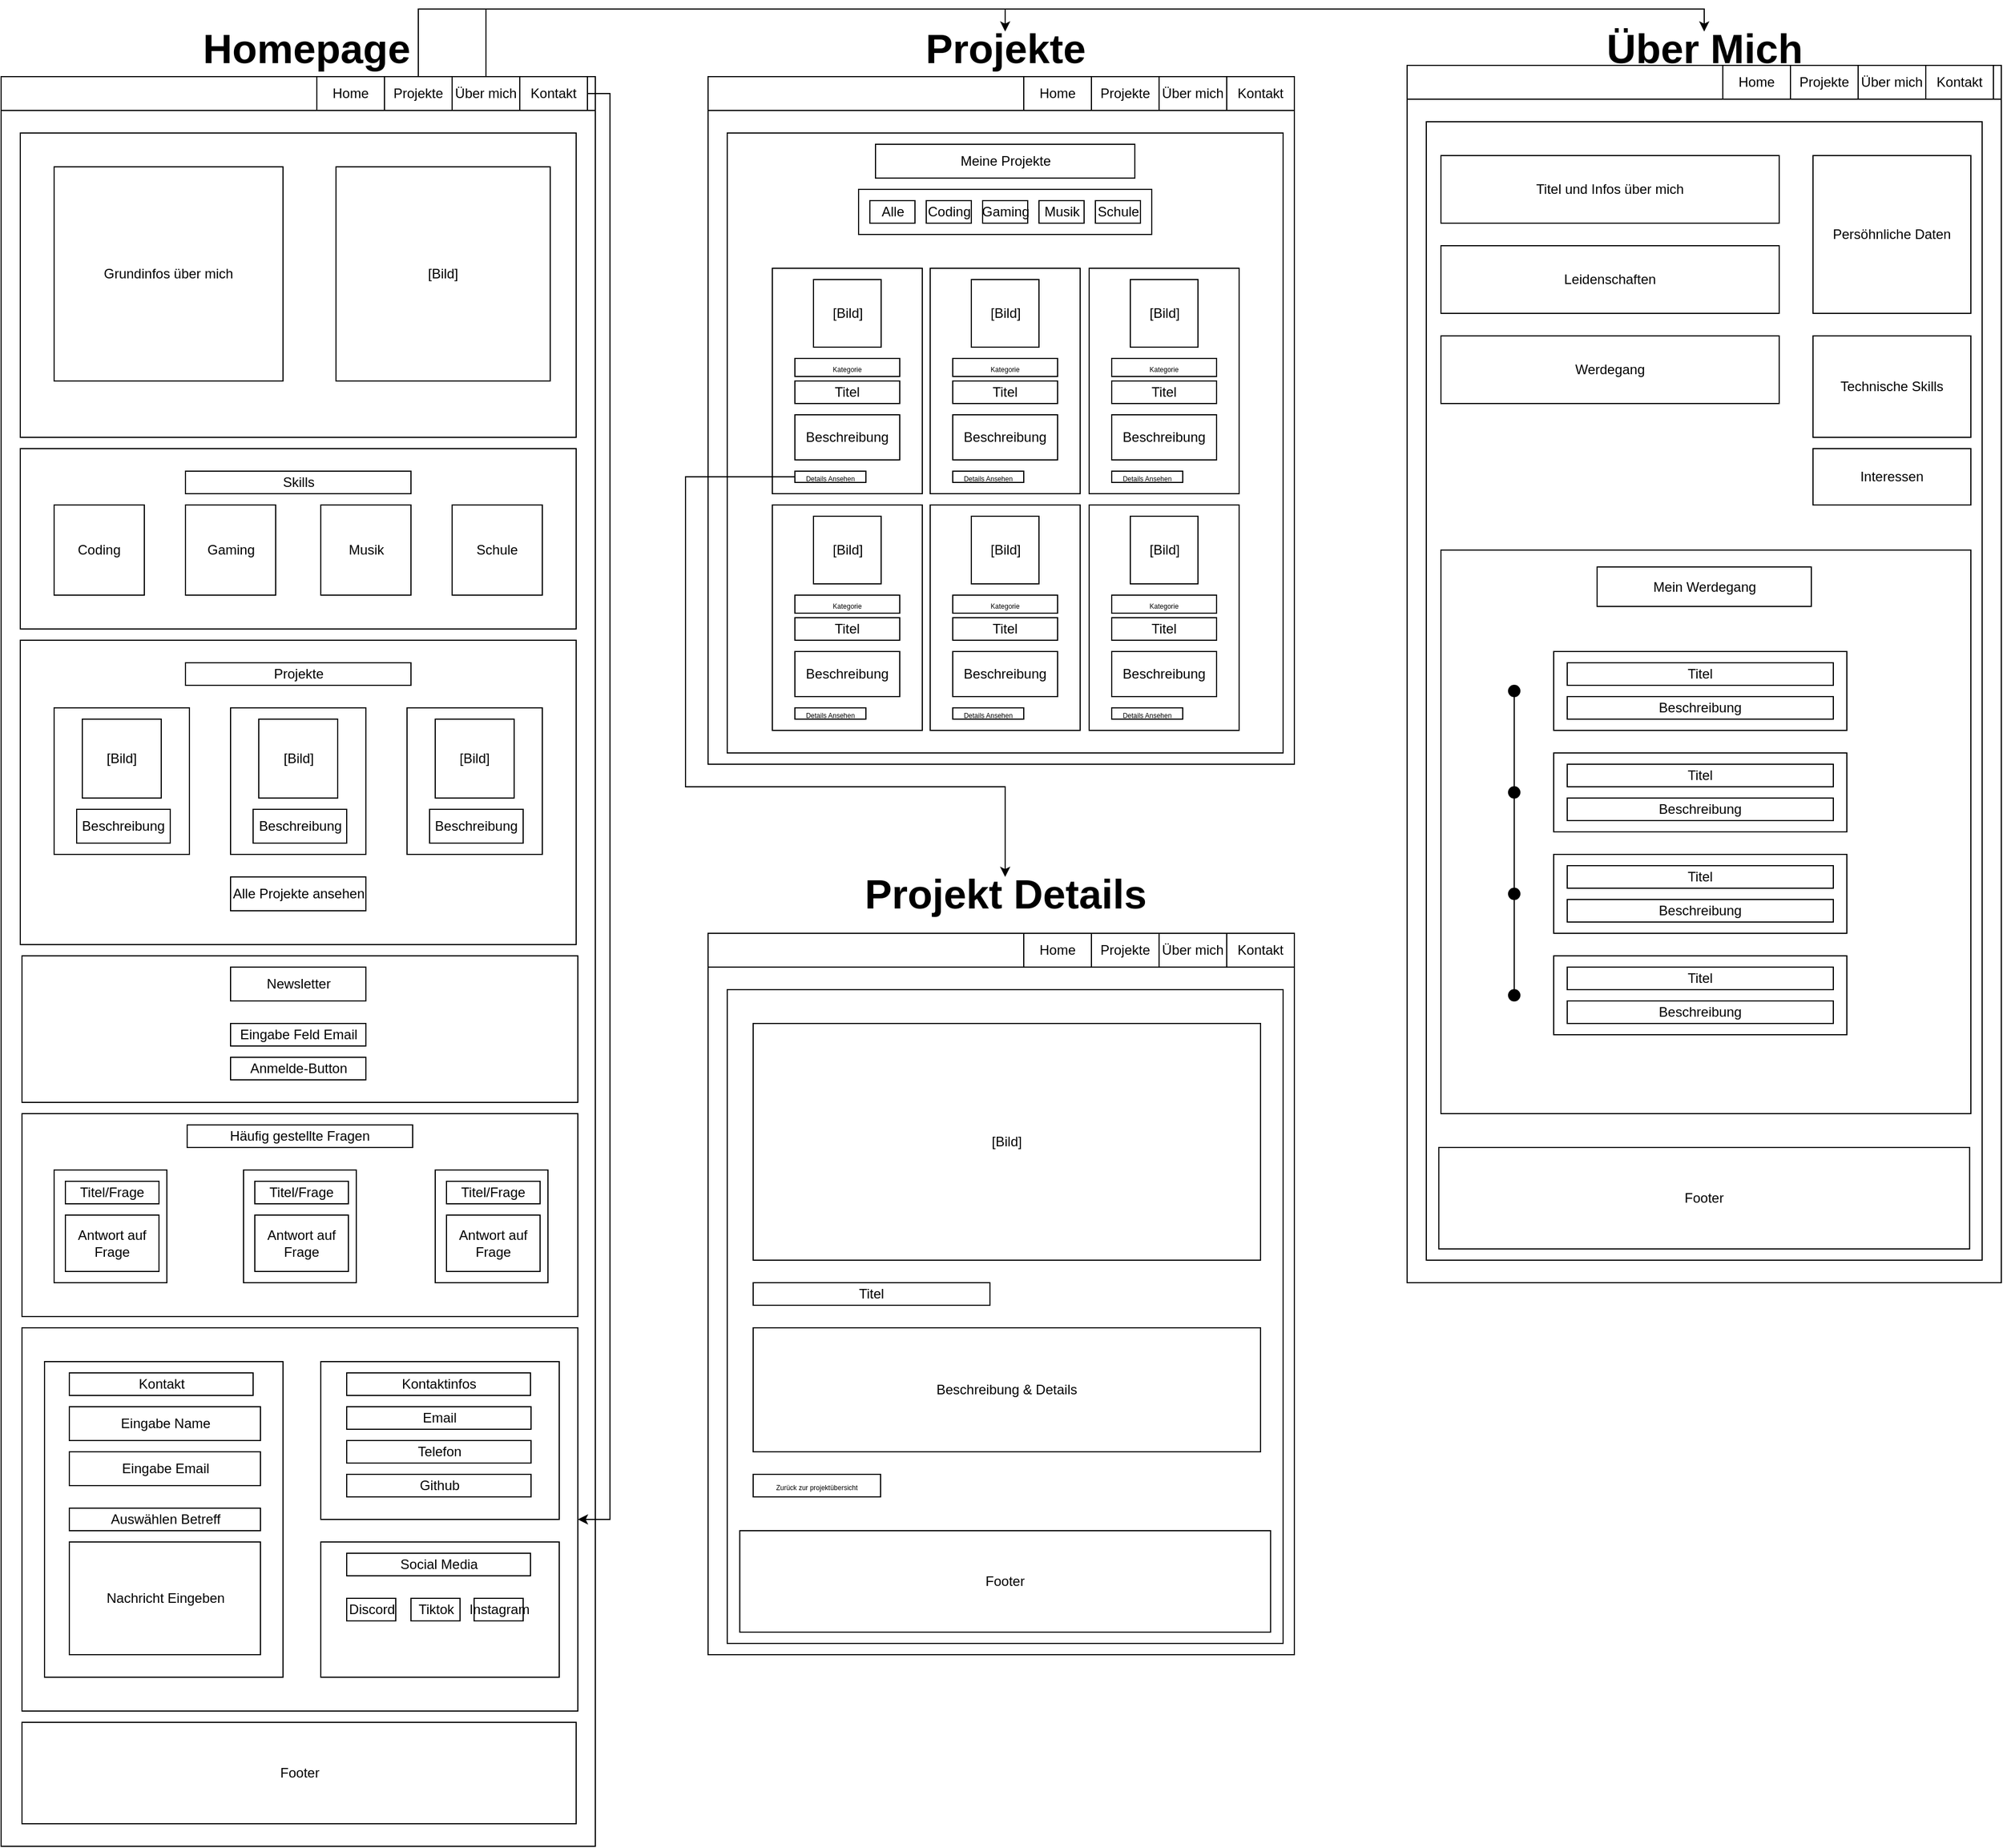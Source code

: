 <mxfile version="27.0.9">
  <diagram name="Seite-1" id="7ZGZH28CaKWqP7HjTRxJ">
    <mxGraphModel dx="4100" dy="1852" grid="1" gridSize="10" guides="1" tooltips="1" connect="1" arrows="1" fold="1" page="1" pageScale="1" pageWidth="827" pageHeight="1169" math="0" shadow="0">
      <root>
        <mxCell id="0" />
        <mxCell id="1" parent="0" />
        <mxCell id="gtbVg4Q-vgPY787Ot35W-4" value="" style="swimlane;whiteSpace=wrap;html=1;startSize=30;" vertex="1" parent="1">
          <mxGeometry x="143" y="90" width="527" height="1570" as="geometry" />
        </mxCell>
        <mxCell id="gtbVg4Q-vgPY787Ot35W-237" style="edgeStyle=orthogonalEdgeStyle;rounded=0;orthogonalLoop=1;jettySize=auto;html=1;exitX=1;exitY=0.5;exitDx=0;exitDy=0;entryX=1;entryY=0.5;entryDx=0;entryDy=0;" edge="1" parent="gtbVg4Q-vgPY787Ot35W-4" source="gtbVg4Q-vgPY787Ot35W-8" target="gtbVg4Q-vgPY787Ot35W-91">
          <mxGeometry relative="1" as="geometry" />
        </mxCell>
        <mxCell id="gtbVg4Q-vgPY787Ot35W-8" value="Kontakt" style="rounded=0;whiteSpace=wrap;html=1;" vertex="1" parent="gtbVg4Q-vgPY787Ot35W-4">
          <mxGeometry x="460" width="60" height="30" as="geometry" />
        </mxCell>
        <mxCell id="gtbVg4Q-vgPY787Ot35W-7" value="Über mich" style="rounded=0;whiteSpace=wrap;html=1;" vertex="1" parent="gtbVg4Q-vgPY787Ot35W-4">
          <mxGeometry x="400" width="60" height="30" as="geometry" />
        </mxCell>
        <mxCell id="gtbVg4Q-vgPY787Ot35W-6" value="Projekte" style="rounded=0;whiteSpace=wrap;html=1;" vertex="1" parent="gtbVg4Q-vgPY787Ot35W-4">
          <mxGeometry x="340" width="60" height="30" as="geometry" />
        </mxCell>
        <mxCell id="gtbVg4Q-vgPY787Ot35W-5" value="Home" style="rounded=0;whiteSpace=wrap;html=1;" vertex="1" parent="gtbVg4Q-vgPY787Ot35W-4">
          <mxGeometry x="280" width="60" height="30" as="geometry" />
        </mxCell>
        <mxCell id="gtbVg4Q-vgPY787Ot35W-10" value="" style="rounded=0;whiteSpace=wrap;html=1;" vertex="1" parent="gtbVg4Q-vgPY787Ot35W-4">
          <mxGeometry x="17" y="50" width="493" height="270" as="geometry" />
        </mxCell>
        <mxCell id="gtbVg4Q-vgPY787Ot35W-12" value="[Bild]" style="whiteSpace=wrap;html=1;aspect=fixed;" vertex="1" parent="gtbVg4Q-vgPY787Ot35W-4">
          <mxGeometry x="297" y="80" width="190" height="190" as="geometry" />
        </mxCell>
        <mxCell id="gtbVg4Q-vgPY787Ot35W-11" value="Grundinfos über mich" style="rounded=0;whiteSpace=wrap;html=1;" vertex="1" parent="gtbVg4Q-vgPY787Ot35W-4">
          <mxGeometry x="47" y="80" width="203" height="190" as="geometry" />
        </mxCell>
        <mxCell id="gtbVg4Q-vgPY787Ot35W-13" value="" style="rounded=0;whiteSpace=wrap;html=1;" vertex="1" parent="gtbVg4Q-vgPY787Ot35W-4">
          <mxGeometry x="17" y="330" width="493" height="160" as="geometry" />
        </mxCell>
        <mxCell id="gtbVg4Q-vgPY787Ot35W-14" value="Skills" style="rounded=0;whiteSpace=wrap;html=1;" vertex="1" parent="gtbVg4Q-vgPY787Ot35W-4">
          <mxGeometry x="163.5" y="350" width="200" height="20" as="geometry" />
        </mxCell>
        <mxCell id="gtbVg4Q-vgPY787Ot35W-15" value="Coding" style="whiteSpace=wrap;html=1;aspect=fixed;" vertex="1" parent="gtbVg4Q-vgPY787Ot35W-4">
          <mxGeometry x="47" y="380" width="80" height="80" as="geometry" />
        </mxCell>
        <mxCell id="gtbVg4Q-vgPY787Ot35W-16" value="Gaming" style="whiteSpace=wrap;html=1;aspect=fixed;" vertex="1" parent="gtbVg4Q-vgPY787Ot35W-4">
          <mxGeometry x="163.5" y="380" width="80" height="80" as="geometry" />
        </mxCell>
        <mxCell id="gtbVg4Q-vgPY787Ot35W-17" value="Musik" style="whiteSpace=wrap;html=1;aspect=fixed;" vertex="1" parent="gtbVg4Q-vgPY787Ot35W-4">
          <mxGeometry x="283.5" y="380" width="80" height="80" as="geometry" />
        </mxCell>
        <mxCell id="gtbVg4Q-vgPY787Ot35W-18" value="Schule" style="whiteSpace=wrap;html=1;aspect=fixed;" vertex="1" parent="gtbVg4Q-vgPY787Ot35W-4">
          <mxGeometry x="400" y="380" width="80" height="80" as="geometry" />
        </mxCell>
        <mxCell id="gtbVg4Q-vgPY787Ot35W-19" value="" style="rounded=0;whiteSpace=wrap;html=1;" vertex="1" parent="gtbVg4Q-vgPY787Ot35W-4">
          <mxGeometry x="17" y="500" width="493" height="270" as="geometry" />
        </mxCell>
        <mxCell id="gtbVg4Q-vgPY787Ot35W-21" value="Projekte" style="rounded=0;whiteSpace=wrap;html=1;" vertex="1" parent="gtbVg4Q-vgPY787Ot35W-4">
          <mxGeometry x="163.5" y="520" width="200" height="20" as="geometry" />
        </mxCell>
        <mxCell id="gtbVg4Q-vgPY787Ot35W-24" value="" style="rounded=0;whiteSpace=wrap;html=1;" vertex="1" parent="gtbVg4Q-vgPY787Ot35W-4">
          <mxGeometry x="47" y="560" width="120" height="130" as="geometry" />
        </mxCell>
        <mxCell id="gtbVg4Q-vgPY787Ot35W-27" value="[Bild]" style="whiteSpace=wrap;html=1;aspect=fixed;" vertex="1" parent="gtbVg4Q-vgPY787Ot35W-4">
          <mxGeometry x="72" y="570" width="70" height="70" as="geometry" />
        </mxCell>
        <mxCell id="gtbVg4Q-vgPY787Ot35W-28" value="Beschreibung" style="rounded=0;whiteSpace=wrap;html=1;" vertex="1" parent="gtbVg4Q-vgPY787Ot35W-4">
          <mxGeometry x="67" y="650" width="83" height="30" as="geometry" />
        </mxCell>
        <mxCell id="gtbVg4Q-vgPY787Ot35W-29" value="" style="rounded=0;whiteSpace=wrap;html=1;" vertex="1" parent="gtbVg4Q-vgPY787Ot35W-4">
          <mxGeometry x="203.5" y="560" width="120" height="130" as="geometry" />
        </mxCell>
        <mxCell id="gtbVg4Q-vgPY787Ot35W-30" value="[Bild]" style="whiteSpace=wrap;html=1;aspect=fixed;" vertex="1" parent="gtbVg4Q-vgPY787Ot35W-4">
          <mxGeometry x="228.5" y="570" width="70" height="70" as="geometry" />
        </mxCell>
        <mxCell id="gtbVg4Q-vgPY787Ot35W-31" value="Beschreibung" style="rounded=0;whiteSpace=wrap;html=1;" vertex="1" parent="gtbVg4Q-vgPY787Ot35W-4">
          <mxGeometry x="223.5" y="650" width="83" height="30" as="geometry" />
        </mxCell>
        <mxCell id="gtbVg4Q-vgPY787Ot35W-32" value="" style="rounded=0;whiteSpace=wrap;html=1;" vertex="1" parent="gtbVg4Q-vgPY787Ot35W-4">
          <mxGeometry x="360" y="560" width="120" height="130" as="geometry" />
        </mxCell>
        <mxCell id="gtbVg4Q-vgPY787Ot35W-33" value="[Bild]" style="whiteSpace=wrap;html=1;aspect=fixed;" vertex="1" parent="gtbVg4Q-vgPY787Ot35W-4">
          <mxGeometry x="385" y="570" width="70" height="70" as="geometry" />
        </mxCell>
        <mxCell id="gtbVg4Q-vgPY787Ot35W-34" value="Beschreibung" style="rounded=0;whiteSpace=wrap;html=1;" vertex="1" parent="gtbVg4Q-vgPY787Ot35W-4">
          <mxGeometry x="380" y="650" width="83" height="30" as="geometry" />
        </mxCell>
        <mxCell id="gtbVg4Q-vgPY787Ot35W-36" value="Alle Projekte ansehen" style="rounded=0;whiteSpace=wrap;html=1;" vertex="1" parent="gtbVg4Q-vgPY787Ot35W-4">
          <mxGeometry x="203.5" y="710" width="120" height="30" as="geometry" />
        </mxCell>
        <mxCell id="gtbVg4Q-vgPY787Ot35W-37" value="" style="rounded=0;whiteSpace=wrap;html=1;" vertex="1" parent="gtbVg4Q-vgPY787Ot35W-4">
          <mxGeometry x="18.5" y="780" width="493" height="130" as="geometry" />
        </mxCell>
        <mxCell id="gtbVg4Q-vgPY787Ot35W-38" value="Newsletter" style="rounded=0;whiteSpace=wrap;html=1;" vertex="1" parent="gtbVg4Q-vgPY787Ot35W-4">
          <mxGeometry x="203.5" y="790" width="120" height="30" as="geometry" />
        </mxCell>
        <mxCell id="gtbVg4Q-vgPY787Ot35W-39" value="Eingabe Feld Email" style="rounded=0;whiteSpace=wrap;html=1;" vertex="1" parent="gtbVg4Q-vgPY787Ot35W-4">
          <mxGeometry x="203.5" y="840" width="120" height="20" as="geometry" />
        </mxCell>
        <mxCell id="gtbVg4Q-vgPY787Ot35W-40" value="Anmelde-Button" style="rounded=0;whiteSpace=wrap;html=1;" vertex="1" parent="gtbVg4Q-vgPY787Ot35W-4">
          <mxGeometry x="203.5" y="870" width="120" height="20" as="geometry" />
        </mxCell>
        <mxCell id="gtbVg4Q-vgPY787Ot35W-41" value="" style="rounded=0;whiteSpace=wrap;html=1;" vertex="1" parent="gtbVg4Q-vgPY787Ot35W-4">
          <mxGeometry x="18.5" y="920" width="493" height="180" as="geometry" />
        </mxCell>
        <mxCell id="gtbVg4Q-vgPY787Ot35W-42" value="Häufig gestellte Fragen" style="rounded=0;whiteSpace=wrap;html=1;" vertex="1" parent="gtbVg4Q-vgPY787Ot35W-4">
          <mxGeometry x="165" y="930" width="200" height="20" as="geometry" />
        </mxCell>
        <mxCell id="gtbVg4Q-vgPY787Ot35W-43" value="" style="whiteSpace=wrap;html=1;aspect=fixed;" vertex="1" parent="gtbVg4Q-vgPY787Ot35W-4">
          <mxGeometry x="47" y="970" width="100" height="100" as="geometry" />
        </mxCell>
        <mxCell id="gtbVg4Q-vgPY787Ot35W-79" value="Titel/Frage" style="rounded=0;whiteSpace=wrap;html=1;" vertex="1" parent="gtbVg4Q-vgPY787Ot35W-4">
          <mxGeometry x="57" y="980" width="83" height="20" as="geometry" />
        </mxCell>
        <mxCell id="gtbVg4Q-vgPY787Ot35W-80" value="Antwort auf Frage" style="rounded=0;whiteSpace=wrap;html=1;" vertex="1" parent="gtbVg4Q-vgPY787Ot35W-4">
          <mxGeometry x="57" y="1010" width="83" height="50" as="geometry" />
        </mxCell>
        <mxCell id="gtbVg4Q-vgPY787Ot35W-81" value="" style="whiteSpace=wrap;html=1;aspect=fixed;" vertex="1" parent="gtbVg4Q-vgPY787Ot35W-4">
          <mxGeometry x="215" y="970" width="100" height="100" as="geometry" />
        </mxCell>
        <mxCell id="gtbVg4Q-vgPY787Ot35W-82" value="Titel/Frage" style="rounded=0;whiteSpace=wrap;html=1;" vertex="1" parent="gtbVg4Q-vgPY787Ot35W-4">
          <mxGeometry x="225" y="980" width="83" height="20" as="geometry" />
        </mxCell>
        <mxCell id="gtbVg4Q-vgPY787Ot35W-83" value="Antwort auf Frage" style="rounded=0;whiteSpace=wrap;html=1;" vertex="1" parent="gtbVg4Q-vgPY787Ot35W-4">
          <mxGeometry x="225" y="1010" width="83" height="50" as="geometry" />
        </mxCell>
        <mxCell id="gtbVg4Q-vgPY787Ot35W-87" value="" style="whiteSpace=wrap;html=1;aspect=fixed;" vertex="1" parent="gtbVg4Q-vgPY787Ot35W-4">
          <mxGeometry x="385" y="970" width="100" height="100" as="geometry" />
        </mxCell>
        <mxCell id="gtbVg4Q-vgPY787Ot35W-88" value="Titel/Frage" style="rounded=0;whiteSpace=wrap;html=1;" vertex="1" parent="gtbVg4Q-vgPY787Ot35W-4">
          <mxGeometry x="395" y="980" width="83" height="20" as="geometry" />
        </mxCell>
        <mxCell id="gtbVg4Q-vgPY787Ot35W-89" value="Antwort auf Frage" style="rounded=0;whiteSpace=wrap;html=1;" vertex="1" parent="gtbVg4Q-vgPY787Ot35W-4">
          <mxGeometry x="395" y="1010" width="83" height="50" as="geometry" />
        </mxCell>
        <mxCell id="gtbVg4Q-vgPY787Ot35W-91" value="" style="rounded=0;whiteSpace=wrap;html=1;" vertex="1" parent="gtbVg4Q-vgPY787Ot35W-4">
          <mxGeometry x="18.5" y="1110" width="493" height="340" as="geometry" />
        </mxCell>
        <mxCell id="gtbVg4Q-vgPY787Ot35W-93" value="&lt;span style=&quot;color: rgba(0, 0, 0, 0); font-family: monospace; font-size: 0px; text-align: start; text-wrap-mode: nowrap;&quot;&gt;%3CmxGraphModel%3E%3Croot%3E%3CmxCell%20id%3D%220%22%2F%3E%3CmxCell%20id%3D%221%22%20parent%3D%220%22%2F%3E%3CmxCell%20id%3D%222%22%20value%3D%22%22%20style%3D%22rounded%3D0%3BwhiteSpace%3Dwrap%3Bhtml%3D1%3B%22%20vertex%3D%221%22%20parent%3D%221%22%3E%3CmxGeometry%20x%3D%22161.5%22%20y%3D%221010%22%20width%3D%22493%22%20height%3D%22180%22%20as%3D%22geometry%22%2F%3E%3C%2FmxCell%3E%3C%2Froot%3E%3C%2FmxGraphModel%3E&lt;/span&gt;&lt;span style=&quot;color: rgba(0, 0, 0, 0); font-family: monospace; font-size: 0px; text-align: start; text-wrap-mode: nowrap;&quot;&gt;%3CmxGraphModel%3E%3Croot%3E%3CmxCell%20id%3D%220%22%2F%3E%3CmxCell%20id%3D%221%22%20parent%3D%220%22%2F%3E%3CmxCell%20id%3D%222%22%20value%3D%22%22%20style%3D%22rounded%3D0%3BwhiteSpace%3Dwrap%3Bhtml%3D1%3B%22%20vertex%3D%221%22%20parent%3D%221%22%3E%3CmxGeometry%20x%3D%22161.5%22%20y%3D%221010%22%20width%3D%22493%22%20height%3D%22180%22%20as%3D%22geometry%22%2F%3E%3C%2FmxCell%3E%3C%2Froot%3E%3C%2FmxGraphModel%3E&lt;/span&gt;" style="rounded=0;whiteSpace=wrap;html=1;" vertex="1" parent="gtbVg4Q-vgPY787Ot35W-4">
          <mxGeometry x="38.5" y="1140" width="211.5" height="280" as="geometry" />
        </mxCell>
        <mxCell id="gtbVg4Q-vgPY787Ot35W-95" value="&lt;span style=&quot;text-wrap-mode: nowrap; color: rgba(0, 0, 0, 0); font-family: monospace; font-size: 0px; text-align: start;&quot;&gt;%3CmxGraphModel%3E%3Croot%3E%3CmxCell%20id%3D%220%22%2F%3E%3CmxCell%20id%3D%221%22%20parent%3D%220%22%2F%3E%3CmxCell%20id%3D%222%22%20value%3D%22%22%20style%3D%22rounded%3D0%3BwhiteSpace%3Dwrap%3Bhtml%3D1%3B%22%20vertex%3D%221%22%20parent%3D%221%22%3E%3CmxGeometry%20x%3D%22161.5%22%20y%3D%221010%22%20width%3D%22493%22%20height%3D%22180%22%20as%3D%22geometry%22%2F%3E%3C%2FmxCell%3E%3C%2Froot%3E%3C%2FmxGraphModel%3E&lt;/span&gt;&lt;span style=&quot;text-wrap-mode: nowrap; color: rgba(0, 0, 0, 0); font-family: monospace; font-size: 0px; text-align: start;&quot;&gt;%3CmxGraphModel%3E%3Croot%3E%3CmxCell%20id%3D%220%22%2F%3E%3CmxCell%20id%3D%221%22%20parent%3D%220%22%2F%3E%3CmxCell%20id%3D%222%22%20value%3D%22%22%20style%3D%22rounded%3D0%3BwhiteSpace%3Dwrap%3Bhtml%3D1%3B%22%20vertex%3D%221%22%20parent%3D%221%22%3E%3CmxGeometry%20x%3D%22161.5%22%20y%3D%221010%22%20width%3D%22493%22%20height%3D%22180%22%20as%3D%22geometry%22%2F%3E%3C%2FmxCell%3E%3C%2Froot%3E%3C%2FmxGraphModel%3E&lt;/span&gt;" style="rounded=0;whiteSpace=wrap;html=1;" vertex="1" parent="gtbVg4Q-vgPY787Ot35W-4">
          <mxGeometry x="283.5" y="1140" width="211.5" height="140" as="geometry" />
        </mxCell>
        <mxCell id="gtbVg4Q-vgPY787Ot35W-97" value="Kontakt" style="rounded=0;whiteSpace=wrap;html=1;" vertex="1" parent="gtbVg4Q-vgPY787Ot35W-4">
          <mxGeometry x="60.5" y="1150" width="163" height="20" as="geometry" />
        </mxCell>
        <mxCell id="gtbVg4Q-vgPY787Ot35W-98" value="Kontaktinfos" style="rounded=0;whiteSpace=wrap;html=1;" vertex="1" parent="gtbVg4Q-vgPY787Ot35W-4">
          <mxGeometry x="306.5" y="1150" width="163" height="20" as="geometry" />
        </mxCell>
        <mxCell id="gtbVg4Q-vgPY787Ot35W-99" value="&lt;span style=&quot;text-wrap-mode: nowrap; color: rgba(0, 0, 0, 0); font-family: monospace; font-size: 0px; text-align: start;&quot;&gt;%3CmxGraphModel%3E%3Croot%3E%3CmxCell%20id%3D%220%22%2F%3E%3CmxCell%20id%3D%221%22%20parent%3D%220%22%2F%3E%3CmxCell%20id%3D%222%22%20value%3D%22%22%20style%3D%22rounded%3D0%3BwhiteSpace%3Dwrap%3Bhtml%3D1%3B%22%20vertex%3D%221%22%20parent%3D%221%22%3E%3CmxGeometry%20x%3D%22161.5%22%20y%3D%221010%22%20width%3D%22493%22%20height%3D%22180%22%20as%3D%22geometry%22%2F%3E%3C%2FmxCell%3E%3C%2Froot%3E%3C%2FmxGraphModel%3E&lt;/span&gt;&lt;span style=&quot;text-wrap-mode: nowrap; color: rgba(0, 0, 0, 0); font-family: monospace; font-size: 0px; text-align: start;&quot;&gt;%3CmxGraphModel%3E%3Croot%3E%3CmxCell%20id%3D%220%22%2F%3E%3CmxCell%20id%3D%221%22%20parent%3D%220%22%2F%3E%3CmxCell%20id%3D%222%22%20value%3D%22%22%20style%3D%22rounded%3D0%3BwhiteSpace%3Dwrap%3Bhtml%3D1%3B%22%20vertex%3D%221%22%20parent%3D%221%22%3E%3CmxGeometry%20x%3D%22161.5%22%20y%3D%221010%22%20width%3D%22493%22%20height%3D%22180%22%20as%3D%22geometry%22%2F%3E%3C%2FmxCell%3E%3C%2Froot%3E%3C%2FmxGraphModel%3E&lt;/span&gt;" style="rounded=0;whiteSpace=wrap;html=1;" vertex="1" parent="gtbVg4Q-vgPY787Ot35W-4">
          <mxGeometry x="283.5" y="1300" width="211.5" height="120" as="geometry" />
        </mxCell>
        <mxCell id="gtbVg4Q-vgPY787Ot35W-100" value="Social Media" style="rounded=0;whiteSpace=wrap;html=1;" vertex="1" parent="gtbVg4Q-vgPY787Ot35W-4">
          <mxGeometry x="306.5" y="1310" width="163" height="20" as="geometry" />
        </mxCell>
        <mxCell id="gtbVg4Q-vgPY787Ot35W-101" value="Discord" style="rounded=0;whiteSpace=wrap;html=1;" vertex="1" parent="gtbVg4Q-vgPY787Ot35W-4">
          <mxGeometry x="306.5" y="1350" width="43.5" height="20" as="geometry" />
        </mxCell>
        <mxCell id="gtbVg4Q-vgPY787Ot35W-103" value="Tiktok" style="rounded=0;whiteSpace=wrap;html=1;" vertex="1" parent="gtbVg4Q-vgPY787Ot35W-4">
          <mxGeometry x="363.5" y="1350" width="43.5" height="20" as="geometry" />
        </mxCell>
        <mxCell id="gtbVg4Q-vgPY787Ot35W-105" value="Instagram" style="rounded=0;whiteSpace=wrap;html=1;" vertex="1" parent="gtbVg4Q-vgPY787Ot35W-4">
          <mxGeometry x="419.5" y="1350" width="43.5" height="20" as="geometry" />
        </mxCell>
        <mxCell id="gtbVg4Q-vgPY787Ot35W-106" value="Email" style="rounded=0;whiteSpace=wrap;html=1;" vertex="1" parent="gtbVg4Q-vgPY787Ot35W-4">
          <mxGeometry x="306.5" y="1180" width="163.5" height="20" as="geometry" />
        </mxCell>
        <mxCell id="gtbVg4Q-vgPY787Ot35W-107" value="Telefon" style="rounded=0;whiteSpace=wrap;html=1;" vertex="1" parent="gtbVg4Q-vgPY787Ot35W-4">
          <mxGeometry x="306.5" y="1210" width="163.5" height="20" as="geometry" />
        </mxCell>
        <mxCell id="gtbVg4Q-vgPY787Ot35W-108" value="Github" style="rounded=0;whiteSpace=wrap;html=1;" vertex="1" parent="gtbVg4Q-vgPY787Ot35W-4">
          <mxGeometry x="306.5" y="1240" width="163.5" height="20" as="geometry" />
        </mxCell>
        <mxCell id="gtbVg4Q-vgPY787Ot35W-110" value="Eingabe Name" style="rounded=0;whiteSpace=wrap;html=1;" vertex="1" parent="gtbVg4Q-vgPY787Ot35W-4">
          <mxGeometry x="60.5" y="1180" width="169.5" height="30" as="geometry" />
        </mxCell>
        <mxCell id="gtbVg4Q-vgPY787Ot35W-111" value="Eingabe Email" style="rounded=0;whiteSpace=wrap;html=1;" vertex="1" parent="gtbVg4Q-vgPY787Ot35W-4">
          <mxGeometry x="60.5" y="1220" width="169.5" height="30" as="geometry" />
        </mxCell>
        <mxCell id="gtbVg4Q-vgPY787Ot35W-112" value="Auswählen Betreff" style="rounded=0;whiteSpace=wrap;html=1;" vertex="1" parent="gtbVg4Q-vgPY787Ot35W-4">
          <mxGeometry x="60.5" y="1270" width="169.5" height="20" as="geometry" />
        </mxCell>
        <mxCell id="gtbVg4Q-vgPY787Ot35W-113" value="Nachricht Eingeben" style="rounded=0;whiteSpace=wrap;html=1;" vertex="1" parent="gtbVg4Q-vgPY787Ot35W-4">
          <mxGeometry x="60.5" y="1300" width="169.5" height="100" as="geometry" />
        </mxCell>
        <mxCell id="gtbVg4Q-vgPY787Ot35W-238" value="Footer" style="rounded=0;whiteSpace=wrap;html=1;" vertex="1" parent="gtbVg4Q-vgPY787Ot35W-4">
          <mxGeometry x="18.5" y="1460" width="491.5" height="90" as="geometry" />
        </mxCell>
        <mxCell id="gtbVg4Q-vgPY787Ot35W-114" value="" style="swimlane;whiteSpace=wrap;html=1;startSize=30;" vertex="1" parent="1">
          <mxGeometry x="770" y="90" width="520" height="610" as="geometry" />
        </mxCell>
        <mxCell id="gtbVg4Q-vgPY787Ot35W-115" value="Kontakt" style="rounded=0;whiteSpace=wrap;html=1;" vertex="1" parent="gtbVg4Q-vgPY787Ot35W-114">
          <mxGeometry x="460" width="60" height="30" as="geometry" />
        </mxCell>
        <mxCell id="gtbVg4Q-vgPY787Ot35W-116" value="Über mich" style="rounded=0;whiteSpace=wrap;html=1;" vertex="1" parent="gtbVg4Q-vgPY787Ot35W-114">
          <mxGeometry x="400" width="60" height="30" as="geometry" />
        </mxCell>
        <mxCell id="gtbVg4Q-vgPY787Ot35W-117" value="Projekte" style="rounded=0;whiteSpace=wrap;html=1;" vertex="1" parent="gtbVg4Q-vgPY787Ot35W-114">
          <mxGeometry x="340" width="60" height="30" as="geometry" />
        </mxCell>
        <mxCell id="gtbVg4Q-vgPY787Ot35W-118" value="Home" style="rounded=0;whiteSpace=wrap;html=1;" vertex="1" parent="gtbVg4Q-vgPY787Ot35W-114">
          <mxGeometry x="280" width="60" height="30" as="geometry" />
        </mxCell>
        <mxCell id="gtbVg4Q-vgPY787Ot35W-119" value="" style="rounded=0;whiteSpace=wrap;html=1;" vertex="1" parent="gtbVg4Q-vgPY787Ot35W-114">
          <mxGeometry x="17" y="50" width="493" height="550" as="geometry" />
        </mxCell>
        <mxCell id="gtbVg4Q-vgPY787Ot35W-239" value="" style="rounded=0;whiteSpace=wrap;html=1;" vertex="1" parent="gtbVg4Q-vgPY787Ot35W-114">
          <mxGeometry x="57" y="170" width="133" height="200" as="geometry" />
        </mxCell>
        <mxCell id="gtbVg4Q-vgPY787Ot35W-240" value="[Bild]" style="whiteSpace=wrap;html=1;aspect=fixed;" vertex="1" parent="gtbVg4Q-vgPY787Ot35W-114">
          <mxGeometry x="93.5" y="180" width="60" height="60" as="geometry" />
        </mxCell>
        <mxCell id="gtbVg4Q-vgPY787Ot35W-241" value="Beschreibung" style="rounded=0;whiteSpace=wrap;html=1;" vertex="1" parent="gtbVg4Q-vgPY787Ot35W-114">
          <mxGeometry x="77" y="300" width="93" height="40" as="geometry" />
        </mxCell>
        <mxCell id="gtbVg4Q-vgPY787Ot35W-242" value="Meine Projekte" style="rounded=0;whiteSpace=wrap;html=1;" vertex="1" parent="gtbVg4Q-vgPY787Ot35W-114">
          <mxGeometry x="148.5" y="60" width="230" height="30" as="geometry" />
        </mxCell>
        <mxCell id="gtbVg4Q-vgPY787Ot35W-243" value="" style="rounded=0;whiteSpace=wrap;html=1;" vertex="1" parent="gtbVg4Q-vgPY787Ot35W-114">
          <mxGeometry x="133.5" y="100" width="260" height="40" as="geometry" />
        </mxCell>
        <mxCell id="gtbVg4Q-vgPY787Ot35W-244" value="Alle" style="rounded=0;whiteSpace=wrap;html=1;" vertex="1" parent="gtbVg4Q-vgPY787Ot35W-114">
          <mxGeometry x="143.5" y="110" width="40" height="20" as="geometry" />
        </mxCell>
        <mxCell id="gtbVg4Q-vgPY787Ot35W-245" value="Coding" style="rounded=0;whiteSpace=wrap;html=1;" vertex="1" parent="gtbVg4Q-vgPY787Ot35W-114">
          <mxGeometry x="193.5" y="110" width="40" height="20" as="geometry" />
        </mxCell>
        <mxCell id="gtbVg4Q-vgPY787Ot35W-247" value="Gaming" style="rounded=0;whiteSpace=wrap;html=1;" vertex="1" parent="gtbVg4Q-vgPY787Ot35W-114">
          <mxGeometry x="243.5" y="110" width="40" height="20" as="geometry" />
        </mxCell>
        <mxCell id="gtbVg4Q-vgPY787Ot35W-248" value="Musik" style="rounded=0;whiteSpace=wrap;html=1;" vertex="1" parent="gtbVg4Q-vgPY787Ot35W-114">
          <mxGeometry x="293.5" y="110" width="40" height="20" as="geometry" />
        </mxCell>
        <mxCell id="gtbVg4Q-vgPY787Ot35W-249" value="Schule" style="rounded=0;whiteSpace=wrap;html=1;" vertex="1" parent="gtbVg4Q-vgPY787Ot35W-114">
          <mxGeometry x="343.5" y="110" width="40" height="20" as="geometry" />
        </mxCell>
        <mxCell id="gtbVg4Q-vgPY787Ot35W-250" value="Titel" style="rounded=0;whiteSpace=wrap;html=1;" vertex="1" parent="gtbVg4Q-vgPY787Ot35W-114">
          <mxGeometry x="77" y="270" width="93" height="20" as="geometry" />
        </mxCell>
        <mxCell id="gtbVg4Q-vgPY787Ot35W-251" value="&lt;div style=&quot;text-align: justify;&quot;&gt;&lt;span style=&quot;font-size: 6px; background-color: transparent; color: light-dark(rgb(0, 0, 0), rgb(255, 255, 255));&quot;&gt;Kategorie&lt;/span&gt;&lt;/div&gt;" style="rounded=0;whiteSpace=wrap;html=1;align=center;" vertex="1" parent="gtbVg4Q-vgPY787Ot35W-114">
          <mxGeometry x="77" y="250" width="93" height="16" as="geometry" />
        </mxCell>
        <mxCell id="gtbVg4Q-vgPY787Ot35W-257" value="&lt;font style=&quot;font-size: 6px;&quot;&gt;Details Ansehen&lt;/font&gt;" style="rounded=0;whiteSpace=wrap;html=1;" vertex="1" parent="gtbVg4Q-vgPY787Ot35W-114">
          <mxGeometry x="77" y="350" width="63" height="10" as="geometry" />
        </mxCell>
        <mxCell id="gtbVg4Q-vgPY787Ot35W-270" value="" style="rounded=0;whiteSpace=wrap;html=1;" vertex="1" parent="gtbVg4Q-vgPY787Ot35W-114">
          <mxGeometry x="197" y="170" width="133" height="200" as="geometry" />
        </mxCell>
        <mxCell id="gtbVg4Q-vgPY787Ot35W-271" value="[Bild]" style="whiteSpace=wrap;html=1;aspect=fixed;" vertex="1" parent="gtbVg4Q-vgPY787Ot35W-114">
          <mxGeometry x="233.5" y="180" width="60" height="60" as="geometry" />
        </mxCell>
        <mxCell id="gtbVg4Q-vgPY787Ot35W-272" value="Beschreibung" style="rounded=0;whiteSpace=wrap;html=1;" vertex="1" parent="gtbVg4Q-vgPY787Ot35W-114">
          <mxGeometry x="217" y="300" width="93" height="40" as="geometry" />
        </mxCell>
        <mxCell id="gtbVg4Q-vgPY787Ot35W-273" value="Titel" style="rounded=0;whiteSpace=wrap;html=1;" vertex="1" parent="gtbVg4Q-vgPY787Ot35W-114">
          <mxGeometry x="217" y="270" width="93" height="20" as="geometry" />
        </mxCell>
        <mxCell id="gtbVg4Q-vgPY787Ot35W-274" value="&lt;div style=&quot;text-align: justify;&quot;&gt;&lt;span style=&quot;font-size: 6px; background-color: transparent; color: light-dark(rgb(0, 0, 0), rgb(255, 255, 255));&quot;&gt;Kategorie&lt;/span&gt;&lt;/div&gt;" style="rounded=0;whiteSpace=wrap;html=1;align=center;" vertex="1" parent="gtbVg4Q-vgPY787Ot35W-114">
          <mxGeometry x="217" y="250" width="93" height="16" as="geometry" />
        </mxCell>
        <mxCell id="gtbVg4Q-vgPY787Ot35W-275" value="&lt;font style=&quot;font-size: 6px;&quot;&gt;Details Ansehen&lt;/font&gt;" style="rounded=0;whiteSpace=wrap;html=1;" vertex="1" parent="gtbVg4Q-vgPY787Ot35W-114">
          <mxGeometry x="217" y="350" width="63" height="10" as="geometry" />
        </mxCell>
        <mxCell id="gtbVg4Q-vgPY787Ot35W-276" value="" style="rounded=0;whiteSpace=wrap;html=1;" vertex="1" parent="gtbVg4Q-vgPY787Ot35W-114">
          <mxGeometry x="338" y="170" width="133" height="200" as="geometry" />
        </mxCell>
        <mxCell id="gtbVg4Q-vgPY787Ot35W-277" value="[Bild]" style="whiteSpace=wrap;html=1;aspect=fixed;" vertex="1" parent="gtbVg4Q-vgPY787Ot35W-114">
          <mxGeometry x="374.5" y="180" width="60" height="60" as="geometry" />
        </mxCell>
        <mxCell id="gtbVg4Q-vgPY787Ot35W-278" value="Beschreibung" style="rounded=0;whiteSpace=wrap;html=1;" vertex="1" parent="gtbVg4Q-vgPY787Ot35W-114">
          <mxGeometry x="358" y="300" width="93" height="40" as="geometry" />
        </mxCell>
        <mxCell id="gtbVg4Q-vgPY787Ot35W-279" value="Titel" style="rounded=0;whiteSpace=wrap;html=1;" vertex="1" parent="gtbVg4Q-vgPY787Ot35W-114">
          <mxGeometry x="358" y="270" width="93" height="20" as="geometry" />
        </mxCell>
        <mxCell id="gtbVg4Q-vgPY787Ot35W-280" value="&lt;div style=&quot;text-align: justify;&quot;&gt;&lt;span style=&quot;font-size: 6px; background-color: transparent; color: light-dark(rgb(0, 0, 0), rgb(255, 255, 255));&quot;&gt;Kategorie&lt;/span&gt;&lt;/div&gt;" style="rounded=0;whiteSpace=wrap;html=1;align=center;" vertex="1" parent="gtbVg4Q-vgPY787Ot35W-114">
          <mxGeometry x="358" y="250" width="93" height="16" as="geometry" />
        </mxCell>
        <mxCell id="gtbVg4Q-vgPY787Ot35W-281" value="&lt;font style=&quot;font-size: 6px;&quot;&gt;Details Ansehen&lt;/font&gt;" style="rounded=0;whiteSpace=wrap;html=1;" vertex="1" parent="gtbVg4Q-vgPY787Ot35W-114">
          <mxGeometry x="358" y="350" width="63" height="10" as="geometry" />
        </mxCell>
        <mxCell id="gtbVg4Q-vgPY787Ot35W-282" value="" style="rounded=0;whiteSpace=wrap;html=1;" vertex="1" parent="gtbVg4Q-vgPY787Ot35W-114">
          <mxGeometry x="57" y="380" width="133" height="200" as="geometry" />
        </mxCell>
        <mxCell id="gtbVg4Q-vgPY787Ot35W-283" value="[Bild]" style="whiteSpace=wrap;html=1;aspect=fixed;" vertex="1" parent="gtbVg4Q-vgPY787Ot35W-114">
          <mxGeometry x="93.5" y="390" width="60" height="60" as="geometry" />
        </mxCell>
        <mxCell id="gtbVg4Q-vgPY787Ot35W-284" value="Beschreibung" style="rounded=0;whiteSpace=wrap;html=1;" vertex="1" parent="gtbVg4Q-vgPY787Ot35W-114">
          <mxGeometry x="77" y="510" width="93" height="40" as="geometry" />
        </mxCell>
        <mxCell id="gtbVg4Q-vgPY787Ot35W-285" value="Titel" style="rounded=0;whiteSpace=wrap;html=1;" vertex="1" parent="gtbVg4Q-vgPY787Ot35W-114">
          <mxGeometry x="77" y="480" width="93" height="20" as="geometry" />
        </mxCell>
        <mxCell id="gtbVg4Q-vgPY787Ot35W-286" value="&lt;div style=&quot;text-align: justify;&quot;&gt;&lt;span style=&quot;font-size: 6px; background-color: transparent; color: light-dark(rgb(0, 0, 0), rgb(255, 255, 255));&quot;&gt;Kategorie&lt;/span&gt;&lt;/div&gt;" style="rounded=0;whiteSpace=wrap;html=1;align=center;" vertex="1" parent="gtbVg4Q-vgPY787Ot35W-114">
          <mxGeometry x="77" y="460" width="93" height="16" as="geometry" />
        </mxCell>
        <mxCell id="gtbVg4Q-vgPY787Ot35W-287" value="&lt;font style=&quot;font-size: 6px;&quot;&gt;Details Ansehen&lt;/font&gt;" style="rounded=0;whiteSpace=wrap;html=1;" vertex="1" parent="gtbVg4Q-vgPY787Ot35W-114">
          <mxGeometry x="77" y="560" width="63" height="10" as="geometry" />
        </mxCell>
        <mxCell id="gtbVg4Q-vgPY787Ot35W-288" value="" style="rounded=0;whiteSpace=wrap;html=1;" vertex="1" parent="gtbVg4Q-vgPY787Ot35W-114">
          <mxGeometry x="197" y="380" width="133" height="200" as="geometry" />
        </mxCell>
        <mxCell id="gtbVg4Q-vgPY787Ot35W-289" value="[Bild]" style="whiteSpace=wrap;html=1;aspect=fixed;" vertex="1" parent="gtbVg4Q-vgPY787Ot35W-114">
          <mxGeometry x="233.5" y="390" width="60" height="60" as="geometry" />
        </mxCell>
        <mxCell id="gtbVg4Q-vgPY787Ot35W-290" value="Beschreibung" style="rounded=0;whiteSpace=wrap;html=1;" vertex="1" parent="gtbVg4Q-vgPY787Ot35W-114">
          <mxGeometry x="217" y="510" width="93" height="40" as="geometry" />
        </mxCell>
        <mxCell id="gtbVg4Q-vgPY787Ot35W-291" value="Titel" style="rounded=0;whiteSpace=wrap;html=1;" vertex="1" parent="gtbVg4Q-vgPY787Ot35W-114">
          <mxGeometry x="217" y="480" width="93" height="20" as="geometry" />
        </mxCell>
        <mxCell id="gtbVg4Q-vgPY787Ot35W-292" value="&lt;div style=&quot;text-align: justify;&quot;&gt;&lt;span style=&quot;font-size: 6px; background-color: transparent; color: light-dark(rgb(0, 0, 0), rgb(255, 255, 255));&quot;&gt;Kategorie&lt;/span&gt;&lt;/div&gt;" style="rounded=0;whiteSpace=wrap;html=1;align=center;" vertex="1" parent="gtbVg4Q-vgPY787Ot35W-114">
          <mxGeometry x="217" y="460" width="93" height="16" as="geometry" />
        </mxCell>
        <mxCell id="gtbVg4Q-vgPY787Ot35W-293" value="&lt;font style=&quot;font-size: 6px;&quot;&gt;Details Ansehen&lt;/font&gt;" style="rounded=0;whiteSpace=wrap;html=1;" vertex="1" parent="gtbVg4Q-vgPY787Ot35W-114">
          <mxGeometry x="217" y="560" width="63" height="10" as="geometry" />
        </mxCell>
        <mxCell id="gtbVg4Q-vgPY787Ot35W-294" value="" style="rounded=0;whiteSpace=wrap;html=1;" vertex="1" parent="gtbVg4Q-vgPY787Ot35W-114">
          <mxGeometry x="338" y="380" width="133" height="200" as="geometry" />
        </mxCell>
        <mxCell id="gtbVg4Q-vgPY787Ot35W-295" value="[Bild]" style="whiteSpace=wrap;html=1;aspect=fixed;" vertex="1" parent="gtbVg4Q-vgPY787Ot35W-114">
          <mxGeometry x="374.5" y="390" width="60" height="60" as="geometry" />
        </mxCell>
        <mxCell id="gtbVg4Q-vgPY787Ot35W-296" value="Beschreibung" style="rounded=0;whiteSpace=wrap;html=1;" vertex="1" parent="gtbVg4Q-vgPY787Ot35W-114">
          <mxGeometry x="358" y="510" width="93" height="40" as="geometry" />
        </mxCell>
        <mxCell id="gtbVg4Q-vgPY787Ot35W-297" value="Titel" style="rounded=0;whiteSpace=wrap;html=1;" vertex="1" parent="gtbVg4Q-vgPY787Ot35W-114">
          <mxGeometry x="358" y="480" width="93" height="20" as="geometry" />
        </mxCell>
        <mxCell id="gtbVg4Q-vgPY787Ot35W-298" value="&lt;div style=&quot;text-align: justify;&quot;&gt;&lt;span style=&quot;font-size: 6px; background-color: transparent; color: light-dark(rgb(0, 0, 0), rgb(255, 255, 255));&quot;&gt;Kategorie&lt;/span&gt;&lt;/div&gt;" style="rounded=0;whiteSpace=wrap;html=1;align=center;" vertex="1" parent="gtbVg4Q-vgPY787Ot35W-114">
          <mxGeometry x="358" y="460" width="93" height="16" as="geometry" />
        </mxCell>
        <mxCell id="gtbVg4Q-vgPY787Ot35W-299" value="&lt;font style=&quot;font-size: 6px;&quot;&gt;Details Ansehen&lt;/font&gt;" style="rounded=0;whiteSpace=wrap;html=1;" vertex="1" parent="gtbVg4Q-vgPY787Ot35W-114">
          <mxGeometry x="358" y="560" width="63" height="10" as="geometry" />
        </mxCell>
        <mxCell id="gtbVg4Q-vgPY787Ot35W-172" value="&lt;b&gt;&lt;font style=&quot;font-size: 36px;&quot;&gt;Homepage&lt;/font&gt;&lt;/b&gt;" style="text;html=1;align=center;verticalAlign=middle;whiteSpace=wrap;rounded=0;" vertex="1" parent="1">
          <mxGeometry x="264" y="50" width="300" height="30" as="geometry" />
        </mxCell>
        <mxCell id="gtbVg4Q-vgPY787Ot35W-174" value="&lt;span style=&quot;font-size: 36px;&quot;&gt;&lt;b&gt;Projekte&lt;/b&gt;&lt;/span&gt;" style="text;html=1;align=center;verticalAlign=middle;whiteSpace=wrap;rounded=0;" vertex="1" parent="1">
          <mxGeometry x="883.5" y="50" width="300" height="30" as="geometry" />
        </mxCell>
        <mxCell id="gtbVg4Q-vgPY787Ot35W-175" value="" style="swimlane;whiteSpace=wrap;html=1;startSize=30;" vertex="1" parent="1">
          <mxGeometry x="1390" y="80" width="527" height="1080" as="geometry" />
        </mxCell>
        <mxCell id="gtbVg4Q-vgPY787Ot35W-176" value="Kontakt" style="rounded=0;whiteSpace=wrap;html=1;" vertex="1" parent="gtbVg4Q-vgPY787Ot35W-175">
          <mxGeometry x="460" width="60" height="30" as="geometry" />
        </mxCell>
        <mxCell id="gtbVg4Q-vgPY787Ot35W-177" value="Über mich" style="rounded=0;whiteSpace=wrap;html=1;" vertex="1" parent="gtbVg4Q-vgPY787Ot35W-175">
          <mxGeometry x="400" width="60" height="30" as="geometry" />
        </mxCell>
        <mxCell id="gtbVg4Q-vgPY787Ot35W-178" value="Projekte" style="rounded=0;whiteSpace=wrap;html=1;" vertex="1" parent="gtbVg4Q-vgPY787Ot35W-175">
          <mxGeometry x="340" width="60" height="30" as="geometry" />
        </mxCell>
        <mxCell id="gtbVg4Q-vgPY787Ot35W-179" value="Home" style="rounded=0;whiteSpace=wrap;html=1;" vertex="1" parent="gtbVg4Q-vgPY787Ot35W-175">
          <mxGeometry x="280" width="60" height="30" as="geometry" />
        </mxCell>
        <mxCell id="gtbVg4Q-vgPY787Ot35W-180" value="" style="rounded=0;whiteSpace=wrap;html=1;" vertex="1" parent="gtbVg4Q-vgPY787Ot35W-175">
          <mxGeometry x="17" y="50" width="493" height="1010" as="geometry" />
        </mxCell>
        <mxCell id="gtbVg4Q-vgPY787Ot35W-404" value="Titel und Infos über mich" style="rounded=0;whiteSpace=wrap;html=1;" vertex="1" parent="gtbVg4Q-vgPY787Ot35W-175">
          <mxGeometry x="30" y="80" width="300" height="60" as="geometry" />
        </mxCell>
        <mxCell id="gtbVg4Q-vgPY787Ot35W-405" value="Leidenschaften" style="rounded=0;whiteSpace=wrap;html=1;" vertex="1" parent="gtbVg4Q-vgPY787Ot35W-175">
          <mxGeometry x="30" y="160" width="300" height="60" as="geometry" />
        </mxCell>
        <mxCell id="gtbVg4Q-vgPY787Ot35W-406" value="Werdegang" style="rounded=0;whiteSpace=wrap;html=1;" vertex="1" parent="gtbVg4Q-vgPY787Ot35W-175">
          <mxGeometry x="30" y="240" width="300" height="60" as="geometry" />
        </mxCell>
        <mxCell id="gtbVg4Q-vgPY787Ot35W-407" value="Persöhnliche Daten" style="rounded=0;whiteSpace=wrap;html=1;" vertex="1" parent="gtbVg4Q-vgPY787Ot35W-175">
          <mxGeometry x="360" y="80" width="140" height="140" as="geometry" />
        </mxCell>
        <mxCell id="gtbVg4Q-vgPY787Ot35W-418" value="Technische Skills" style="rounded=0;whiteSpace=wrap;html=1;" vertex="1" parent="gtbVg4Q-vgPY787Ot35W-175">
          <mxGeometry x="360" y="240" width="140" height="90" as="geometry" />
        </mxCell>
        <mxCell id="gtbVg4Q-vgPY787Ot35W-419" value="Interessen" style="rounded=0;whiteSpace=wrap;html=1;" vertex="1" parent="gtbVg4Q-vgPY787Ot35W-175">
          <mxGeometry x="360" y="340" width="140" height="50" as="geometry" />
        </mxCell>
        <mxCell id="gtbVg4Q-vgPY787Ot35W-420" value="" style="rounded=0;whiteSpace=wrap;html=1;" vertex="1" parent="gtbVg4Q-vgPY787Ot35W-175">
          <mxGeometry x="30" y="430" width="470" height="500" as="geometry" />
        </mxCell>
        <mxCell id="gtbVg4Q-vgPY787Ot35W-421" value="Mein Werdegang" style="rounded=0;whiteSpace=wrap;html=1;" vertex="1" parent="gtbVg4Q-vgPY787Ot35W-175">
          <mxGeometry x="168.5" y="445" width="190" height="35" as="geometry" />
        </mxCell>
        <mxCell id="gtbVg4Q-vgPY787Ot35W-424" value="" style="rounded=0;whiteSpace=wrap;html=1;" vertex="1" parent="gtbVg4Q-vgPY787Ot35W-175">
          <mxGeometry x="130" y="520" width="260" height="70" as="geometry" />
        </mxCell>
        <mxCell id="gtbVg4Q-vgPY787Ot35W-425" value="Titel" style="rounded=0;whiteSpace=wrap;html=1;" vertex="1" parent="gtbVg4Q-vgPY787Ot35W-175">
          <mxGeometry x="142" y="530" width="236" height="20" as="geometry" />
        </mxCell>
        <mxCell id="gtbVg4Q-vgPY787Ot35W-426" value="Beschreibung" style="rounded=0;whiteSpace=wrap;html=1;" vertex="1" parent="gtbVg4Q-vgPY787Ot35W-175">
          <mxGeometry x="142" y="560" width="236" height="20" as="geometry" />
        </mxCell>
        <mxCell id="gtbVg4Q-vgPY787Ot35W-430" value="" style="rounded=0;whiteSpace=wrap;html=1;" vertex="1" parent="gtbVg4Q-vgPY787Ot35W-175">
          <mxGeometry x="130" y="610" width="260" height="70" as="geometry" />
        </mxCell>
        <mxCell id="gtbVg4Q-vgPY787Ot35W-431" value="Titel" style="rounded=0;whiteSpace=wrap;html=1;" vertex="1" parent="gtbVg4Q-vgPY787Ot35W-175">
          <mxGeometry x="142" y="620" width="236" height="20" as="geometry" />
        </mxCell>
        <mxCell id="gtbVg4Q-vgPY787Ot35W-432" value="Beschreibung" style="rounded=0;whiteSpace=wrap;html=1;" vertex="1" parent="gtbVg4Q-vgPY787Ot35W-175">
          <mxGeometry x="142" y="650" width="236" height="20" as="geometry" />
        </mxCell>
        <mxCell id="gtbVg4Q-vgPY787Ot35W-433" value="" style="rounded=0;whiteSpace=wrap;html=1;" vertex="1" parent="gtbVg4Q-vgPY787Ot35W-175">
          <mxGeometry x="130" y="700" width="260" height="70" as="geometry" />
        </mxCell>
        <mxCell id="gtbVg4Q-vgPY787Ot35W-434" value="Titel" style="rounded=0;whiteSpace=wrap;html=1;" vertex="1" parent="gtbVg4Q-vgPY787Ot35W-175">
          <mxGeometry x="142" y="710" width="236" height="20" as="geometry" />
        </mxCell>
        <mxCell id="gtbVg4Q-vgPY787Ot35W-435" value="Beschreibung" style="rounded=0;whiteSpace=wrap;html=1;" vertex="1" parent="gtbVg4Q-vgPY787Ot35W-175">
          <mxGeometry x="142" y="740" width="236" height="20" as="geometry" />
        </mxCell>
        <mxCell id="gtbVg4Q-vgPY787Ot35W-436" value="" style="rounded=0;whiteSpace=wrap;html=1;" vertex="1" parent="gtbVg4Q-vgPY787Ot35W-175">
          <mxGeometry x="130" y="790" width="260" height="70" as="geometry" />
        </mxCell>
        <mxCell id="gtbVg4Q-vgPY787Ot35W-437" value="Titel" style="rounded=0;whiteSpace=wrap;html=1;" vertex="1" parent="gtbVg4Q-vgPY787Ot35W-175">
          <mxGeometry x="142" y="800" width="236" height="20" as="geometry" />
        </mxCell>
        <mxCell id="gtbVg4Q-vgPY787Ot35W-438" value="Beschreibung" style="rounded=0;whiteSpace=wrap;html=1;" vertex="1" parent="gtbVg4Q-vgPY787Ot35W-175">
          <mxGeometry x="142" y="830" width="236" height="20" as="geometry" />
        </mxCell>
        <mxCell id="gtbVg4Q-vgPY787Ot35W-441" value="" style="ellipse;whiteSpace=wrap;html=1;aspect=fixed;fillColor=#000000;" vertex="1" parent="gtbVg4Q-vgPY787Ot35W-175">
          <mxGeometry x="90" y="550" width="10" height="10" as="geometry" />
        </mxCell>
        <mxCell id="gtbVg4Q-vgPY787Ot35W-442" value="" style="ellipse;whiteSpace=wrap;html=1;aspect=fixed;fillColor=#000000;" vertex="1" parent="gtbVg4Q-vgPY787Ot35W-175">
          <mxGeometry x="90" y="730" width="10" height="10" as="geometry" />
        </mxCell>
        <mxCell id="gtbVg4Q-vgPY787Ot35W-445" value="" style="ellipse;whiteSpace=wrap;html=1;aspect=fixed;fillColor=#000000;" vertex="1" parent="gtbVg4Q-vgPY787Ot35W-175">
          <mxGeometry x="90" y="820" width="10" height="10" as="geometry" />
        </mxCell>
        <mxCell id="gtbVg4Q-vgPY787Ot35W-448" value="" style="endArrow=none;html=1;rounded=0;exitX=0.5;exitY=0;exitDx=0;exitDy=0;entryX=0.5;entryY=1;entryDx=0;entryDy=0;" edge="1" parent="gtbVg4Q-vgPY787Ot35W-175" source="gtbVg4Q-vgPY787Ot35W-445" target="gtbVg4Q-vgPY787Ot35W-442">
          <mxGeometry width="50" height="50" relative="1" as="geometry">
            <mxPoint x="-40" y="680" as="sourcePoint" />
            <mxPoint x="10" y="630" as="targetPoint" />
          </mxGeometry>
        </mxCell>
        <mxCell id="gtbVg4Q-vgPY787Ot35W-451" value="Footer" style="rounded=0;whiteSpace=wrap;html=1;" vertex="1" parent="gtbVg4Q-vgPY787Ot35W-175">
          <mxGeometry x="28.13" y="960" width="470.75" height="90" as="geometry" />
        </mxCell>
        <mxCell id="gtbVg4Q-vgPY787Ot35W-233" value="&lt;span style=&quot;font-size: 36px;&quot;&gt;&lt;b&gt;Über Mich&lt;/b&gt;&lt;/span&gt;" style="text;html=1;align=center;verticalAlign=middle;whiteSpace=wrap;rounded=0;" vertex="1" parent="1">
          <mxGeometry x="1503.5" y="50" width="300" height="30" as="geometry" />
        </mxCell>
        <mxCell id="gtbVg4Q-vgPY787Ot35W-235" style="edgeStyle=orthogonalEdgeStyle;rounded=0;orthogonalLoop=1;jettySize=auto;html=1;exitX=0.5;exitY=0;exitDx=0;exitDy=0;entryX=0.5;entryY=0;entryDx=0;entryDy=0;" edge="1" parent="1" source="gtbVg4Q-vgPY787Ot35W-6" target="gtbVg4Q-vgPY787Ot35W-174">
          <mxGeometry relative="1" as="geometry" />
        </mxCell>
        <mxCell id="gtbVg4Q-vgPY787Ot35W-236" style="edgeStyle=orthogonalEdgeStyle;rounded=0;orthogonalLoop=1;jettySize=auto;html=1;exitX=0.5;exitY=0;exitDx=0;exitDy=0;entryX=0.5;entryY=0;entryDx=0;entryDy=0;" edge="1" parent="1" source="gtbVg4Q-vgPY787Ot35W-7" target="gtbVg4Q-vgPY787Ot35W-233">
          <mxGeometry relative="1" as="geometry" />
        </mxCell>
        <mxCell id="gtbVg4Q-vgPY787Ot35W-300" value="" style="swimlane;whiteSpace=wrap;html=1;startSize=30;" vertex="1" parent="1">
          <mxGeometry x="770" y="850" width="520" height="640" as="geometry" />
        </mxCell>
        <mxCell id="gtbVg4Q-vgPY787Ot35W-301" value="Kontakt" style="rounded=0;whiteSpace=wrap;html=1;" vertex="1" parent="gtbVg4Q-vgPY787Ot35W-300">
          <mxGeometry x="460" width="60" height="30" as="geometry" />
        </mxCell>
        <mxCell id="gtbVg4Q-vgPY787Ot35W-302" value="Über mich" style="rounded=0;whiteSpace=wrap;html=1;" vertex="1" parent="gtbVg4Q-vgPY787Ot35W-300">
          <mxGeometry x="400" width="60" height="30" as="geometry" />
        </mxCell>
        <mxCell id="gtbVg4Q-vgPY787Ot35W-303" value="Projekte" style="rounded=0;whiteSpace=wrap;html=1;" vertex="1" parent="gtbVg4Q-vgPY787Ot35W-300">
          <mxGeometry x="340" width="60" height="30" as="geometry" />
        </mxCell>
        <mxCell id="gtbVg4Q-vgPY787Ot35W-304" value="Home" style="rounded=0;whiteSpace=wrap;html=1;" vertex="1" parent="gtbVg4Q-vgPY787Ot35W-300">
          <mxGeometry x="280" width="60" height="30" as="geometry" />
        </mxCell>
        <mxCell id="gtbVg4Q-vgPY787Ot35W-305" value="" style="rounded=0;whiteSpace=wrap;html=1;" vertex="1" parent="gtbVg4Q-vgPY787Ot35W-300">
          <mxGeometry x="17" y="50" width="493" height="580" as="geometry" />
        </mxCell>
        <mxCell id="gtbVg4Q-vgPY787Ot35W-308" value="Beschreibung &amp;amp; Details" style="rounded=0;whiteSpace=wrap;html=1;" vertex="1" parent="gtbVg4Q-vgPY787Ot35W-300">
          <mxGeometry x="40" y="350" width="450" height="110" as="geometry" />
        </mxCell>
        <mxCell id="gtbVg4Q-vgPY787Ot35W-316" value="Titel" style="rounded=0;whiteSpace=wrap;html=1;" vertex="1" parent="gtbVg4Q-vgPY787Ot35W-300">
          <mxGeometry x="40" y="310" width="210" height="20" as="geometry" />
        </mxCell>
        <mxCell id="gtbVg4Q-vgPY787Ot35W-318" value="&lt;span style=&quot;font-size: 6px;&quot;&gt;Zurück zur projektübersicht&lt;/span&gt;" style="rounded=0;whiteSpace=wrap;html=1;" vertex="1" parent="gtbVg4Q-vgPY787Ot35W-300">
          <mxGeometry x="40" y="480" width="113" height="20" as="geometry" />
        </mxCell>
        <mxCell id="gtbVg4Q-vgPY787Ot35W-350" value="[Bild]" style="rounded=0;whiteSpace=wrap;html=1;" vertex="1" parent="gtbVg4Q-vgPY787Ot35W-300">
          <mxGeometry x="40" y="80" width="450" height="210" as="geometry" />
        </mxCell>
        <mxCell id="gtbVg4Q-vgPY787Ot35W-351" value="Footer" style="rounded=0;whiteSpace=wrap;html=1;" vertex="1" parent="gtbVg4Q-vgPY787Ot35W-300">
          <mxGeometry x="28.13" y="530" width="470.75" height="90" as="geometry" />
        </mxCell>
        <mxCell id="gtbVg4Q-vgPY787Ot35W-401" value="&lt;span style=&quot;font-size: 36px;&quot;&gt;&lt;b&gt;Projekt Details&lt;/b&gt;&lt;/span&gt;" style="text;html=1;align=center;verticalAlign=middle;whiteSpace=wrap;rounded=0;" vertex="1" parent="1">
          <mxGeometry x="883.5" y="800" width="300" height="30" as="geometry" />
        </mxCell>
        <mxCell id="gtbVg4Q-vgPY787Ot35W-403" style="edgeStyle=orthogonalEdgeStyle;rounded=0;orthogonalLoop=1;jettySize=auto;html=1;entryX=0.5;entryY=0;entryDx=0;entryDy=0;" edge="1" parent="1" source="gtbVg4Q-vgPY787Ot35W-257" target="gtbVg4Q-vgPY787Ot35W-401">
          <mxGeometry relative="1" as="geometry">
            <Array as="points">
              <mxPoint x="750" y="445" />
              <mxPoint x="750" y="720" />
              <mxPoint x="1034" y="720" />
            </Array>
          </mxGeometry>
        </mxCell>
        <mxCell id="gtbVg4Q-vgPY787Ot35W-444" value="" style="ellipse;whiteSpace=wrap;html=1;aspect=fixed;fillColor=#000000;" vertex="1" parent="1">
          <mxGeometry x="1480" y="720" width="10" height="10" as="geometry" />
        </mxCell>
        <mxCell id="gtbVg4Q-vgPY787Ot35W-447" value="" style="endArrow=none;html=1;rounded=0;entryX=0.5;entryY=1;entryDx=0;entryDy=0;exitX=0.5;exitY=0;exitDx=0;exitDy=0;" edge="1" parent="1" source="gtbVg4Q-vgPY787Ot35W-444" target="gtbVg4Q-vgPY787Ot35W-441">
          <mxGeometry width="50" height="50" relative="1" as="geometry">
            <mxPoint x="1350" y="710" as="sourcePoint" />
            <mxPoint x="1400" y="660" as="targetPoint" />
          </mxGeometry>
        </mxCell>
        <mxCell id="gtbVg4Q-vgPY787Ot35W-449" value="" style="endArrow=none;html=1;rounded=0;entryX=0.5;entryY=1;entryDx=0;entryDy=0;exitX=0.5;exitY=0;exitDx=0;exitDy=0;" edge="1" parent="1" source="gtbVg4Q-vgPY787Ot35W-442" target="gtbVg4Q-vgPY787Ot35W-444">
          <mxGeometry width="50" height="50" relative="1" as="geometry">
            <mxPoint x="1350" y="760" as="sourcePoint" />
            <mxPoint x="1400" y="710" as="targetPoint" />
          </mxGeometry>
        </mxCell>
      </root>
    </mxGraphModel>
  </diagram>
</mxfile>
